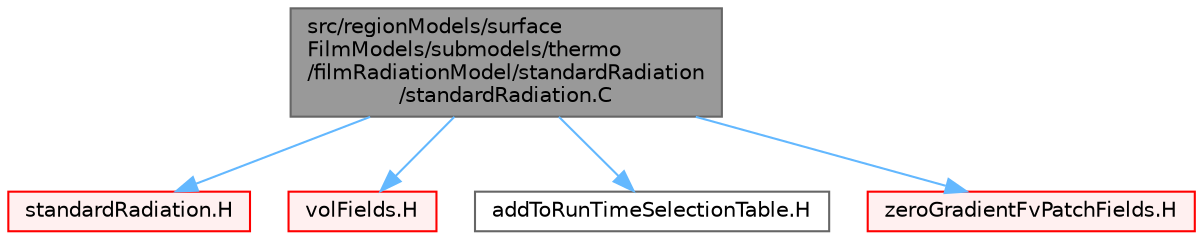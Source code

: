 digraph "src/regionModels/surfaceFilmModels/submodels/thermo/filmRadiationModel/standardRadiation/standardRadiation.C"
{
 // LATEX_PDF_SIZE
  bgcolor="transparent";
  edge [fontname=Helvetica,fontsize=10,labelfontname=Helvetica,labelfontsize=10];
  node [fontname=Helvetica,fontsize=10,shape=box,height=0.2,width=0.4];
  Node1 [id="Node000001",label="src/regionModels/surface\lFilmModels/submodels/thermo\l/filmRadiationModel/standardRadiation\l/standardRadiation.C",height=0.2,width=0.4,color="gray40", fillcolor="grey60", style="filled", fontcolor="black",tooltip=" "];
  Node1 -> Node2 [id="edge1_Node000001_Node000002",color="steelblue1",style="solid",tooltip=" "];
  Node2 [id="Node000002",label="standardRadiation.H",height=0.2,width=0.4,color="red", fillcolor="#FFF0F0", style="filled",URL="$standardRadiation_8H.html",tooltip=" "];
  Node1 -> Node147 [id="edge2_Node000001_Node000147",color="steelblue1",style="solid",tooltip=" "];
  Node147 [id="Node000147",label="volFields.H",height=0.2,width=0.4,color="red", fillcolor="#FFF0F0", style="filled",URL="$volFields_8H.html",tooltip=" "];
  Node1 -> Node382 [id="edge3_Node000001_Node000382",color="steelblue1",style="solid",tooltip=" "];
  Node382 [id="Node000382",label="addToRunTimeSelectionTable.H",height=0.2,width=0.4,color="grey40", fillcolor="white", style="filled",URL="$addToRunTimeSelectionTable_8H.html",tooltip="Macros for easy insertion into run-time selection tables."];
  Node1 -> Node383 [id="edge4_Node000001_Node000383",color="steelblue1",style="solid",tooltip=" "];
  Node383 [id="Node000383",label="zeroGradientFvPatchFields.H",height=0.2,width=0.4,color="red", fillcolor="#FFF0F0", style="filled",URL="$zeroGradientFvPatchFields_8H.html",tooltip=" "];
}
